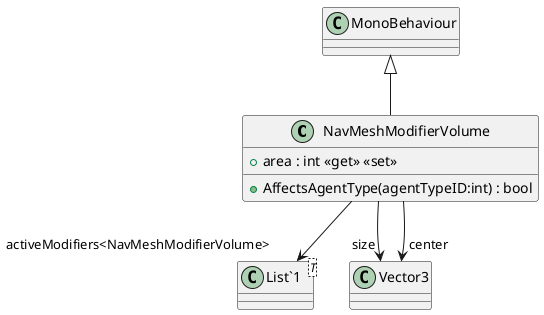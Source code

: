 @startuml
class NavMeshModifierVolume {
    + area : int <<get>> <<set>>
    + AffectsAgentType(agentTypeID:int) : bool
}
class "List`1"<T> {
}
MonoBehaviour <|-- NavMeshModifierVolume
NavMeshModifierVolume --> "size" Vector3
NavMeshModifierVolume --> "center" Vector3
NavMeshModifierVolume --> "activeModifiers<NavMeshModifierVolume>" "List`1"
@enduml
